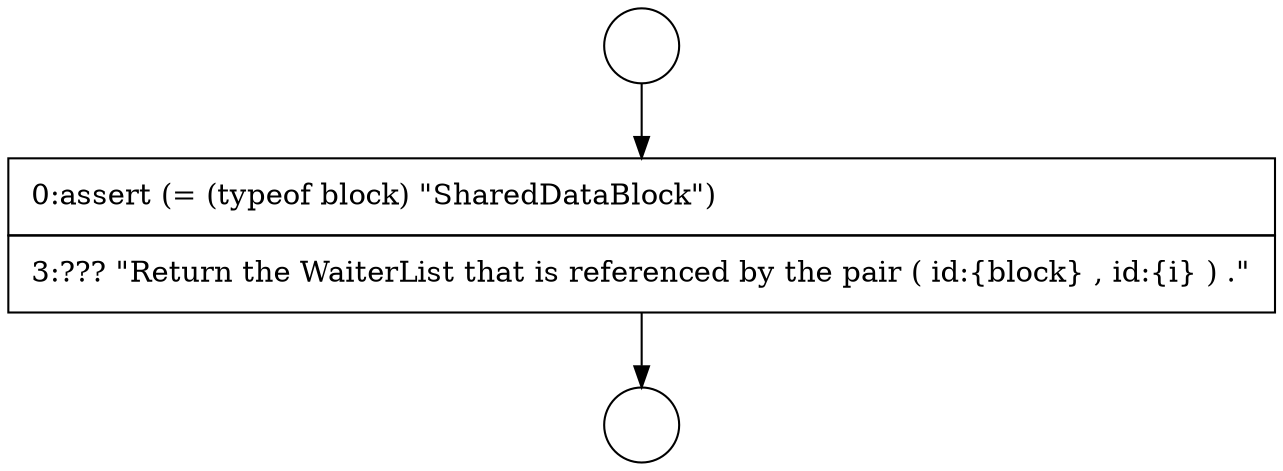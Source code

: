 digraph {
  node17893 [shape=circle label=" " color="black" fillcolor="white" style=filled]
  node17895 [shape=none, margin=0, label=<<font color="black">
    <table border="0" cellborder="1" cellspacing="0" cellpadding="10">
      <tr><td align="left">0:assert (= (typeof block) &quot;SharedDataBlock&quot;)</td></tr>
      <tr><td align="left">3:??? &quot;Return the WaiterList that is referenced by the pair ( id:{block} , id:{i} ) .&quot;</td></tr>
    </table>
  </font>> color="black" fillcolor="white" style=filled]
  node17894 [shape=circle label=" " color="black" fillcolor="white" style=filled]
  node17893 -> node17895 [ color="black"]
  node17895 -> node17894 [ color="black"]
}

